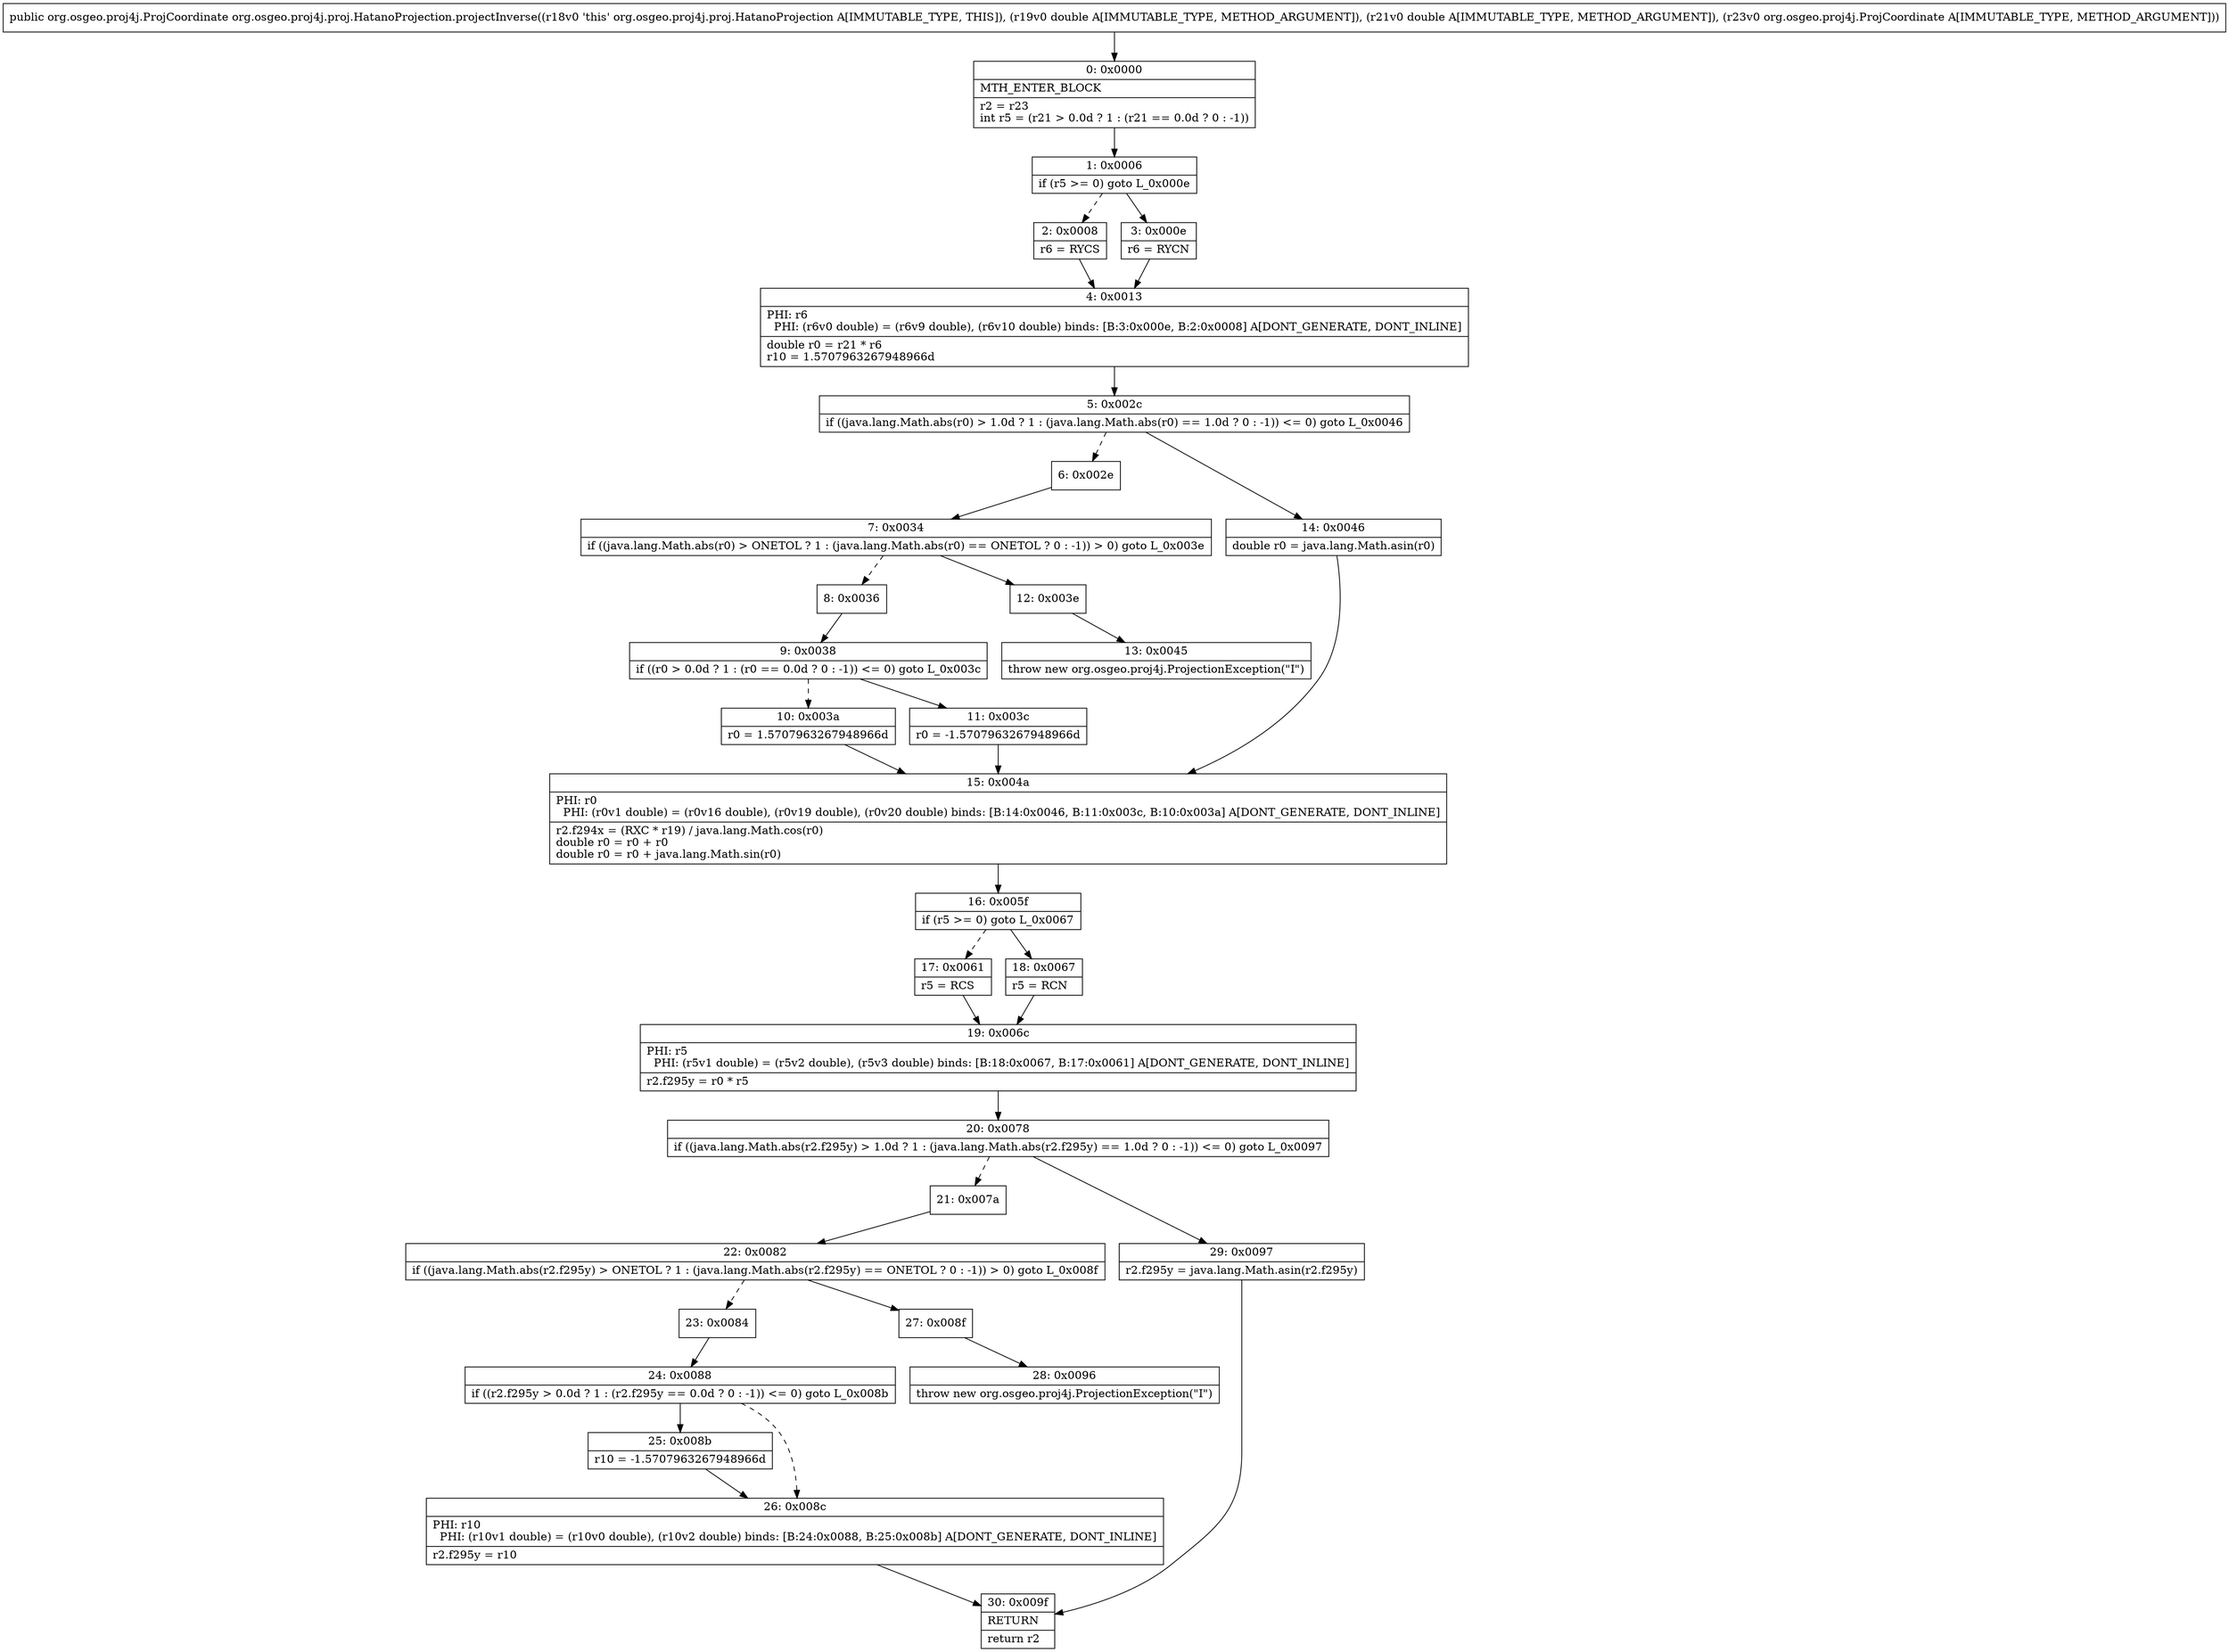 digraph "CFG fororg.osgeo.proj4j.proj.HatanoProjection.projectInverse(DDLorg\/osgeo\/proj4j\/ProjCoordinate;)Lorg\/osgeo\/proj4j\/ProjCoordinate;" {
Node_0 [shape=record,label="{0\:\ 0x0000|MTH_ENTER_BLOCK\l|r2 = r23\lint r5 = (r21 \> 0.0d ? 1 : (r21 == 0.0d ? 0 : \-1))\l}"];
Node_1 [shape=record,label="{1\:\ 0x0006|if (r5 \>= 0) goto L_0x000e\l}"];
Node_2 [shape=record,label="{2\:\ 0x0008|r6 = RYCS\l}"];
Node_3 [shape=record,label="{3\:\ 0x000e|r6 = RYCN\l}"];
Node_4 [shape=record,label="{4\:\ 0x0013|PHI: r6 \l  PHI: (r6v0 double) = (r6v9 double), (r6v10 double) binds: [B:3:0x000e, B:2:0x0008] A[DONT_GENERATE, DONT_INLINE]\l|double r0 = r21 * r6\lr10 = 1.5707963267948966d\l}"];
Node_5 [shape=record,label="{5\:\ 0x002c|if ((java.lang.Math.abs(r0) \> 1.0d ? 1 : (java.lang.Math.abs(r0) == 1.0d ? 0 : \-1)) \<= 0) goto L_0x0046\l}"];
Node_6 [shape=record,label="{6\:\ 0x002e}"];
Node_7 [shape=record,label="{7\:\ 0x0034|if ((java.lang.Math.abs(r0) \> ONETOL ? 1 : (java.lang.Math.abs(r0) == ONETOL ? 0 : \-1)) \> 0) goto L_0x003e\l}"];
Node_8 [shape=record,label="{8\:\ 0x0036}"];
Node_9 [shape=record,label="{9\:\ 0x0038|if ((r0 \> 0.0d ? 1 : (r0 == 0.0d ? 0 : \-1)) \<= 0) goto L_0x003c\l}"];
Node_10 [shape=record,label="{10\:\ 0x003a|r0 = 1.5707963267948966d\l}"];
Node_11 [shape=record,label="{11\:\ 0x003c|r0 = \-1.5707963267948966d\l}"];
Node_12 [shape=record,label="{12\:\ 0x003e}"];
Node_13 [shape=record,label="{13\:\ 0x0045|throw new org.osgeo.proj4j.ProjectionException(\"I\")\l}"];
Node_14 [shape=record,label="{14\:\ 0x0046|double r0 = java.lang.Math.asin(r0)\l}"];
Node_15 [shape=record,label="{15\:\ 0x004a|PHI: r0 \l  PHI: (r0v1 double) = (r0v16 double), (r0v19 double), (r0v20 double) binds: [B:14:0x0046, B:11:0x003c, B:10:0x003a] A[DONT_GENERATE, DONT_INLINE]\l|r2.f294x = (RXC * r19) \/ java.lang.Math.cos(r0)\ldouble r0 = r0 + r0\ldouble r0 = r0 + java.lang.Math.sin(r0)\l}"];
Node_16 [shape=record,label="{16\:\ 0x005f|if (r5 \>= 0) goto L_0x0067\l}"];
Node_17 [shape=record,label="{17\:\ 0x0061|r5 = RCS\l}"];
Node_18 [shape=record,label="{18\:\ 0x0067|r5 = RCN\l}"];
Node_19 [shape=record,label="{19\:\ 0x006c|PHI: r5 \l  PHI: (r5v1 double) = (r5v2 double), (r5v3 double) binds: [B:18:0x0067, B:17:0x0061] A[DONT_GENERATE, DONT_INLINE]\l|r2.f295y = r0 * r5\l}"];
Node_20 [shape=record,label="{20\:\ 0x0078|if ((java.lang.Math.abs(r2.f295y) \> 1.0d ? 1 : (java.lang.Math.abs(r2.f295y) == 1.0d ? 0 : \-1)) \<= 0) goto L_0x0097\l}"];
Node_21 [shape=record,label="{21\:\ 0x007a}"];
Node_22 [shape=record,label="{22\:\ 0x0082|if ((java.lang.Math.abs(r2.f295y) \> ONETOL ? 1 : (java.lang.Math.abs(r2.f295y) == ONETOL ? 0 : \-1)) \> 0) goto L_0x008f\l}"];
Node_23 [shape=record,label="{23\:\ 0x0084}"];
Node_24 [shape=record,label="{24\:\ 0x0088|if ((r2.f295y \> 0.0d ? 1 : (r2.f295y == 0.0d ? 0 : \-1)) \<= 0) goto L_0x008b\l}"];
Node_25 [shape=record,label="{25\:\ 0x008b|r10 = \-1.5707963267948966d\l}"];
Node_26 [shape=record,label="{26\:\ 0x008c|PHI: r10 \l  PHI: (r10v1 double) = (r10v0 double), (r10v2 double) binds: [B:24:0x0088, B:25:0x008b] A[DONT_GENERATE, DONT_INLINE]\l|r2.f295y = r10\l}"];
Node_27 [shape=record,label="{27\:\ 0x008f}"];
Node_28 [shape=record,label="{28\:\ 0x0096|throw new org.osgeo.proj4j.ProjectionException(\"I\")\l}"];
Node_29 [shape=record,label="{29\:\ 0x0097|r2.f295y = java.lang.Math.asin(r2.f295y)\l}"];
Node_30 [shape=record,label="{30\:\ 0x009f|RETURN\l|return r2\l}"];
MethodNode[shape=record,label="{public org.osgeo.proj4j.ProjCoordinate org.osgeo.proj4j.proj.HatanoProjection.projectInverse((r18v0 'this' org.osgeo.proj4j.proj.HatanoProjection A[IMMUTABLE_TYPE, THIS]), (r19v0 double A[IMMUTABLE_TYPE, METHOD_ARGUMENT]), (r21v0 double A[IMMUTABLE_TYPE, METHOD_ARGUMENT]), (r23v0 org.osgeo.proj4j.ProjCoordinate A[IMMUTABLE_TYPE, METHOD_ARGUMENT])) }"];
MethodNode -> Node_0;
Node_0 -> Node_1;
Node_1 -> Node_2[style=dashed];
Node_1 -> Node_3;
Node_2 -> Node_4;
Node_3 -> Node_4;
Node_4 -> Node_5;
Node_5 -> Node_6[style=dashed];
Node_5 -> Node_14;
Node_6 -> Node_7;
Node_7 -> Node_8[style=dashed];
Node_7 -> Node_12;
Node_8 -> Node_9;
Node_9 -> Node_10[style=dashed];
Node_9 -> Node_11;
Node_10 -> Node_15;
Node_11 -> Node_15;
Node_12 -> Node_13;
Node_14 -> Node_15;
Node_15 -> Node_16;
Node_16 -> Node_17[style=dashed];
Node_16 -> Node_18;
Node_17 -> Node_19;
Node_18 -> Node_19;
Node_19 -> Node_20;
Node_20 -> Node_21[style=dashed];
Node_20 -> Node_29;
Node_21 -> Node_22;
Node_22 -> Node_23[style=dashed];
Node_22 -> Node_27;
Node_23 -> Node_24;
Node_24 -> Node_25;
Node_24 -> Node_26[style=dashed];
Node_25 -> Node_26;
Node_26 -> Node_30;
Node_27 -> Node_28;
Node_29 -> Node_30;
}

